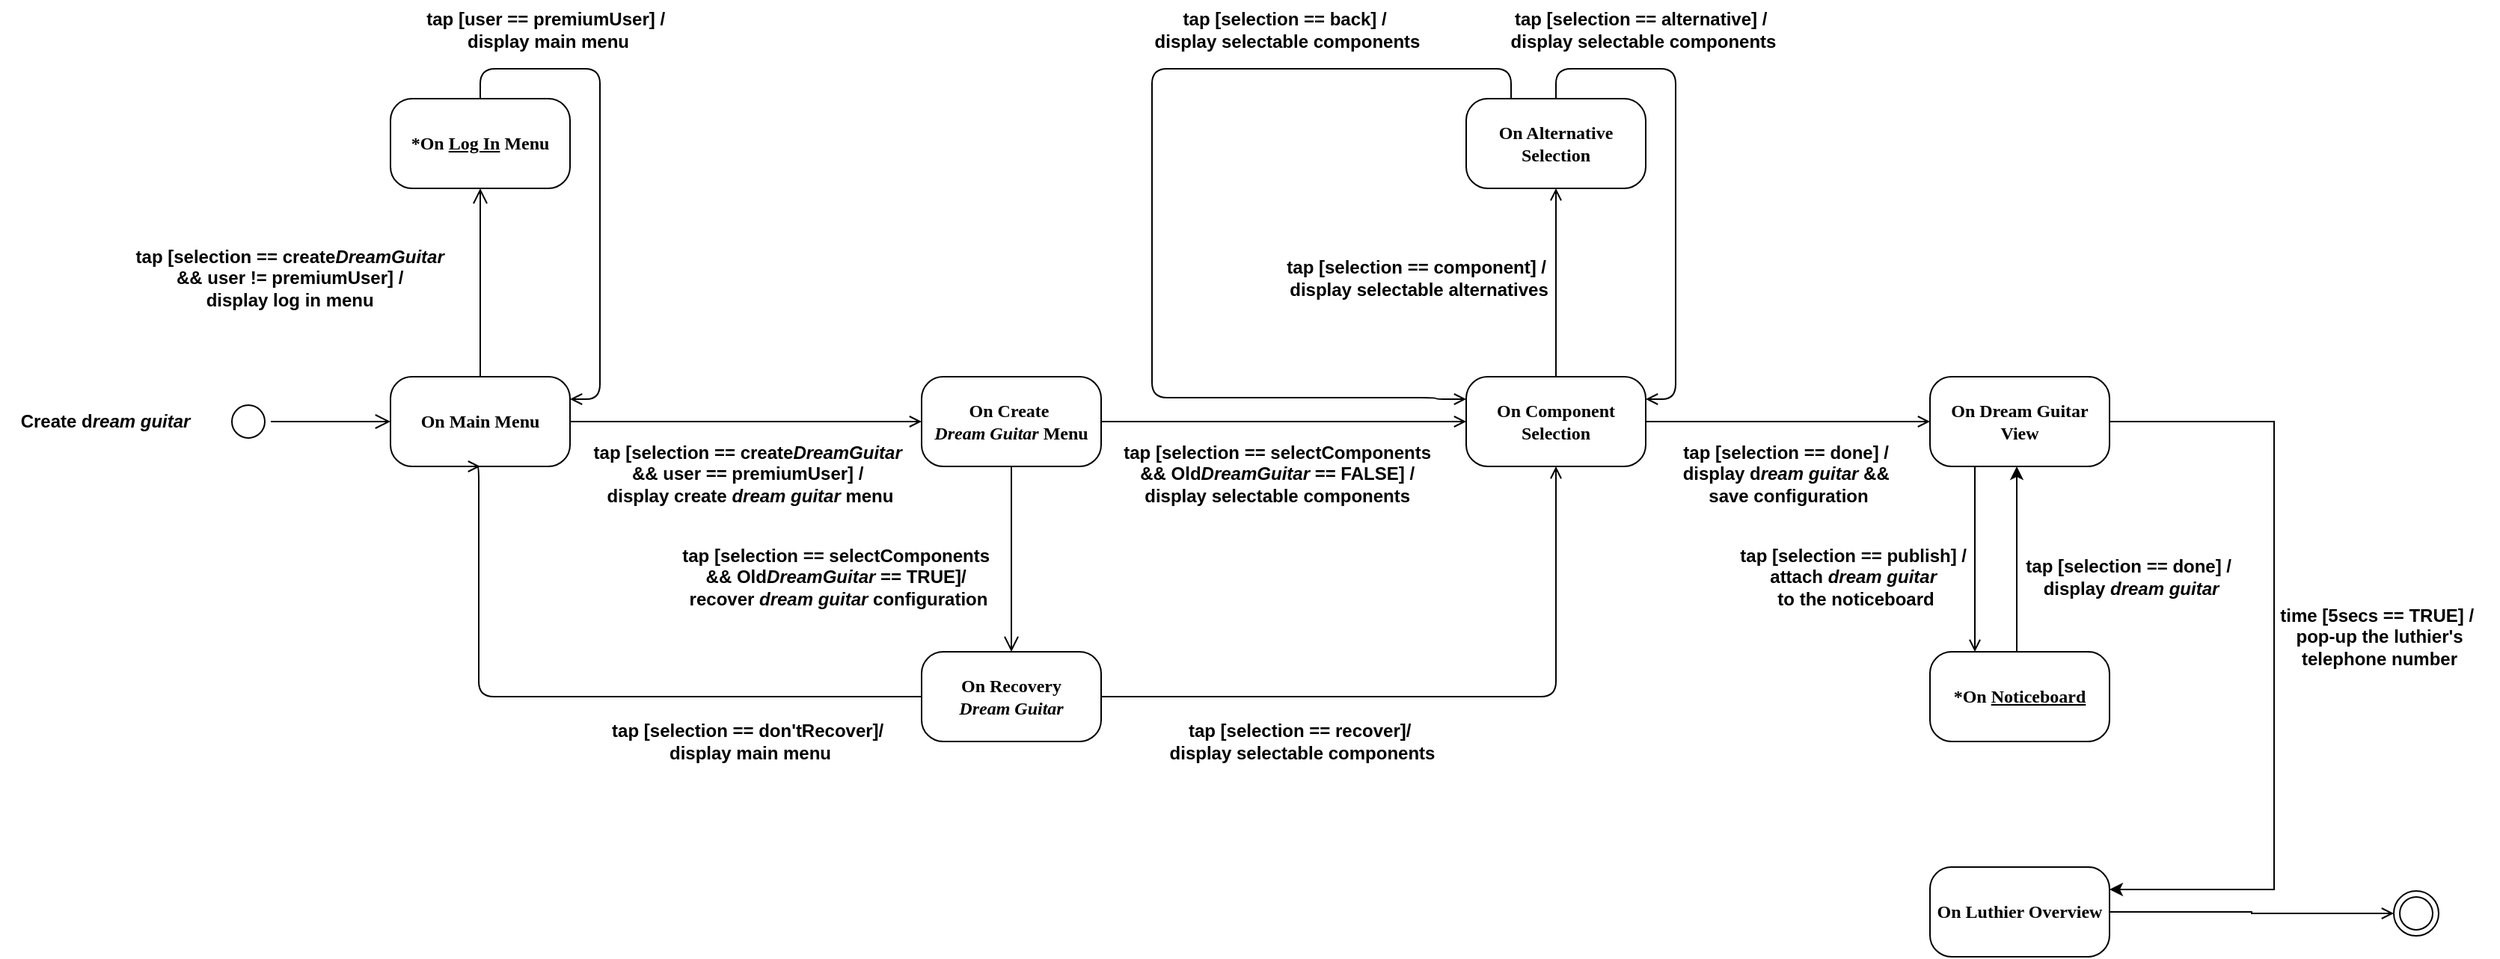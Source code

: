 <mxfile version="25.0.0">
  <diagram name="Page-1" id="58cdce13-f638-feb5-8d6f-7d28b1aa9fa0">
    <mxGraphModel dx="832" dy="422" grid="1" gridSize="10" guides="1" tooltips="1" connect="1" arrows="1" fold="1" page="1" pageScale="1" pageWidth="1700" pageHeight="1100" background="none" math="0" shadow="0">
      <root>
        <mxCell id="0" />
        <mxCell id="1" parent="0" />
        <mxCell id="382b91b5511bd0f7-1" value="" style="ellipse;html=1;shape=startState;rounded=1;shadow=0;comic=0;labelBackgroundColor=none;fontFamily=Verdana;fontSize=12;align=center;direction=south;" parent="1" vertex="1">
          <mxGeometry x="181" y="321" width="30" height="30" as="geometry" />
        </mxCell>
        <mxCell id="5QsQOhjldrLPA7mB9u9R-50" style="edgeStyle=orthogonalEdgeStyle;rounded=0;orthogonalLoop=1;jettySize=auto;html=1;exitX=1;exitY=0.5;exitDx=0;exitDy=0;entryX=0;entryY=0.5;entryDx=0;entryDy=0;endArrow=open;endFill=0;" edge="1" parent="1" source="382b91b5511bd0f7-6" target="5QsQOhjldrLPA7mB9u9R-49">
          <mxGeometry relative="1" as="geometry" />
        </mxCell>
        <mxCell id="382b91b5511bd0f7-6" value="&lt;b&gt;On Main Menu&lt;/b&gt;" style="rounded=1;whiteSpace=wrap;html=1;arcSize=24;shadow=0;comic=0;labelBackgroundColor=none;fontFamily=Verdana;fontSize=12;align=center;" parent="1" vertex="1">
          <mxGeometry x="291" y="306" width="120" height="60" as="geometry" />
        </mxCell>
        <mxCell id="2a3bc250acf0617d-9" style="edgeStyle=orthogonalEdgeStyle;html=1;labelBackgroundColor=none;endArrow=open;endSize=8;fontFamily=Verdana;fontSize=12;align=left;fontColor=default;" parent="1" source="382b91b5511bd0f7-1" target="382b91b5511bd0f7-6" edge="1">
          <mxGeometry relative="1" as="geometry" />
        </mxCell>
        <mxCell id="5QsQOhjldrLPA7mB9u9R-30" style="edgeStyle=orthogonalEdgeStyle;rounded=1;orthogonalLoop=1;jettySize=auto;html=1;entryX=0.5;entryY=1;entryDx=0;entryDy=0;curved=0;endArrow=open;endFill=0;" edge="1" parent="1" source="5QsQOhjldrLPA7mB9u9R-1" target="5QsQOhjldrLPA7mB9u9R-6">
          <mxGeometry relative="1" as="geometry" />
        </mxCell>
        <mxCell id="5QsQOhjldrLPA7mB9u9R-54" style="edgeStyle=orthogonalEdgeStyle;rounded=1;orthogonalLoop=1;jettySize=auto;html=1;exitX=0;exitY=0.5;exitDx=0;exitDy=0;entryX=0.5;entryY=1;entryDx=0;entryDy=0;curved=0;endArrow=open;endFill=0;" edge="1" parent="1" source="5QsQOhjldrLPA7mB9u9R-1" target="382b91b5511bd0f7-6">
          <mxGeometry relative="1" as="geometry">
            <mxPoint x="640" y="520" as="targetPoint" />
            <Array as="points">
              <mxPoint x="350" y="520" />
              <mxPoint x="350" y="366" />
            </Array>
          </mxGeometry>
        </mxCell>
        <mxCell id="5QsQOhjldrLPA7mB9u9R-1" value="&lt;b&gt;On Recovery&lt;/b&gt;&lt;div&gt;&lt;b&gt;&lt;i&gt;Dream Guitar&lt;/i&gt;&lt;/b&gt;&lt;/div&gt;" style="rounded=1;whiteSpace=wrap;html=1;arcSize=24;shadow=0;comic=0;labelBackgroundColor=none;fontFamily=Verdana;fontSize=12;align=center;" vertex="1" parent="1">
          <mxGeometry x="646" y="490" width="120" height="60" as="geometry" />
        </mxCell>
        <mxCell id="5QsQOhjldrLPA7mB9u9R-2" style="edgeStyle=orthogonalEdgeStyle;html=1;labelBackgroundColor=none;endArrow=open;endSize=8;fontFamily=Verdana;fontSize=12;align=left;fontColor=default;exitX=0.5;exitY=1;exitDx=0;exitDy=0;" edge="1" parent="1" target="5QsQOhjldrLPA7mB9u9R-1" source="5QsQOhjldrLPA7mB9u9R-49">
          <mxGeometry relative="1" as="geometry">
            <mxPoint x="411" y="336" as="sourcePoint" />
          </mxGeometry>
        </mxCell>
        <mxCell id="5QsQOhjldrLPA7mB9u9R-3" value="&lt;b&gt;Create d&lt;i style=&quot;&quot;&gt;ream guitar&lt;/i&gt;&lt;/b&gt;" style="text;html=1;align=center;verticalAlign=middle;resizable=0;points=[];autosize=1;strokeColor=none;fillColor=none;labelBackgroundColor=none;" vertex="1" parent="1">
          <mxGeometry x="30" y="321" width="140" height="30" as="geometry" />
        </mxCell>
        <mxCell id="5QsQOhjldrLPA7mB9u9R-44" style="edgeStyle=orthogonalEdgeStyle;rounded=1;orthogonalLoop=1;jettySize=auto;html=1;entryX=1;entryY=0.25;entryDx=0;entryDy=0;exitX=0.5;exitY=0;exitDx=0;exitDy=0;curved=0;endArrow=open;endFill=0;" edge="1" parent="1" source="5QsQOhjldrLPA7mB9u9R-4" target="382b91b5511bd0f7-6">
          <mxGeometry relative="1" as="geometry">
            <Array as="points">
              <mxPoint x="351" y="100" />
              <mxPoint x="431" y="100" />
              <mxPoint x="431" y="321" />
            </Array>
          </mxGeometry>
        </mxCell>
        <mxCell id="5QsQOhjldrLPA7mB9u9R-4" value="&lt;b&gt;*On &lt;u&gt;Log In&lt;/u&gt; Menu&lt;/b&gt;" style="rounded=1;whiteSpace=wrap;html=1;arcSize=24;shadow=0;comic=0;labelBackgroundColor=none;fontFamily=Verdana;fontSize=12;align=center;" vertex="1" parent="1">
          <mxGeometry x="291" y="120" width="120" height="60" as="geometry" />
        </mxCell>
        <mxCell id="5QsQOhjldrLPA7mB9u9R-5" style="edgeStyle=orthogonalEdgeStyle;html=1;labelBackgroundColor=none;endArrow=open;endSize=8;fontFamily=Verdana;fontSize=12;align=left;fontColor=default;entryX=0.5;entryY=1;entryDx=0;entryDy=0;exitX=0.5;exitY=0;exitDx=0;exitDy=0;" edge="1" parent="1" source="382b91b5511bd0f7-6" target="5QsQOhjldrLPA7mB9u9R-4">
          <mxGeometry relative="1" as="geometry">
            <mxPoint x="421" y="346" as="sourcePoint" />
            <mxPoint x="501" y="346" as="targetPoint" />
          </mxGeometry>
        </mxCell>
        <mxCell id="5QsQOhjldrLPA7mB9u9R-24" style="edgeStyle=orthogonalEdgeStyle;rounded=0;orthogonalLoop=1;jettySize=auto;html=1;entryX=0.5;entryY=1;entryDx=0;entryDy=0;endArrow=open;endFill=0;labelBackgroundColor=none;fontColor=default;" edge="1" parent="1" source="5QsQOhjldrLPA7mB9u9R-6" target="5QsQOhjldrLPA7mB9u9R-8">
          <mxGeometry relative="1" as="geometry" />
        </mxCell>
        <mxCell id="5QsQOhjldrLPA7mB9u9R-27" style="edgeStyle=orthogonalEdgeStyle;rounded=0;orthogonalLoop=1;jettySize=auto;html=1;exitX=1;exitY=0.5;exitDx=0;exitDy=0;entryX=0;entryY=0.5;entryDx=0;entryDy=0;endArrow=open;endFill=0;labelBackgroundColor=none;fontColor=default;" edge="1" parent="1" source="5QsQOhjldrLPA7mB9u9R-6" target="5QsQOhjldrLPA7mB9u9R-15">
          <mxGeometry relative="1" as="geometry" />
        </mxCell>
        <mxCell id="5QsQOhjldrLPA7mB9u9R-6" value="&lt;b&gt;On Component Selection&lt;/b&gt;" style="rounded=1;whiteSpace=wrap;html=1;arcSize=24;shadow=0;comic=0;labelBackgroundColor=none;fontFamily=Verdana;fontSize=12;align=center;" vertex="1" parent="1">
          <mxGeometry x="1010" y="306" width="120" height="60" as="geometry" />
        </mxCell>
        <mxCell id="5QsQOhjldrLPA7mB9u9R-36" style="edgeStyle=orthogonalEdgeStyle;rounded=1;orthogonalLoop=1;jettySize=auto;html=1;exitX=0.5;exitY=0;exitDx=0;exitDy=0;entryX=1;entryY=0.25;entryDx=0;entryDy=0;curved=0;endArrow=open;endFill=0;" edge="1" parent="1" source="5QsQOhjldrLPA7mB9u9R-8" target="5QsQOhjldrLPA7mB9u9R-6">
          <mxGeometry relative="1" as="geometry">
            <Array as="points">
              <mxPoint x="1070" y="100" />
              <mxPoint x="1150" y="100" />
              <mxPoint x="1150" y="321" />
            </Array>
          </mxGeometry>
        </mxCell>
        <mxCell id="5QsQOhjldrLPA7mB9u9R-56" style="edgeStyle=orthogonalEdgeStyle;rounded=1;orthogonalLoop=1;jettySize=auto;html=1;exitX=0.25;exitY=0;exitDx=0;exitDy=0;entryX=0;entryY=0.25;entryDx=0;entryDy=0;endArrow=open;endFill=0;curved=0;" edge="1" parent="1" source="5QsQOhjldrLPA7mB9u9R-8" target="5QsQOhjldrLPA7mB9u9R-6">
          <mxGeometry relative="1" as="geometry">
            <Array as="points">
              <mxPoint x="1040" y="100" />
              <mxPoint x="800" y="100" />
              <mxPoint x="800" y="320" />
              <mxPoint x="990" y="320" />
            </Array>
          </mxGeometry>
        </mxCell>
        <mxCell id="5QsQOhjldrLPA7mB9u9R-8" value="&lt;b&gt;On Alternative Selection&lt;/b&gt;" style="rounded=1;whiteSpace=wrap;html=1;arcSize=24;shadow=0;comic=0;labelBackgroundColor=none;fontFamily=Verdana;fontSize=12;align=center;" vertex="1" parent="1">
          <mxGeometry x="1010" y="120" width="120" height="60" as="geometry" />
        </mxCell>
        <mxCell id="5QsQOhjldrLPA7mB9u9R-58" style="edgeStyle=orthogonalEdgeStyle;rounded=0;orthogonalLoop=1;jettySize=auto;html=1;exitX=0.5;exitY=1;exitDx=0;exitDy=0;entryX=0.5;entryY=0;entryDx=0;entryDy=0;endArrow=open;endFill=0;" edge="1" parent="1">
          <mxGeometry relative="1" as="geometry">
            <mxPoint x="1350" y="366" as="sourcePoint" />
            <mxPoint x="1350" y="490" as="targetPoint" />
          </mxGeometry>
        </mxCell>
        <mxCell id="5QsQOhjldrLPA7mB9u9R-59" style="edgeStyle=orthogonalEdgeStyle;rounded=0;orthogonalLoop=1;jettySize=auto;html=1;exitX=1;exitY=0.5;exitDx=0;exitDy=0;entryX=1;entryY=0.25;entryDx=0;entryDy=0;" edge="1" parent="1" source="5QsQOhjldrLPA7mB9u9R-15" target="5QsQOhjldrLPA7mB9u9R-20">
          <mxGeometry relative="1" as="geometry">
            <Array as="points">
              <mxPoint x="1550" y="336" />
              <mxPoint x="1550" y="649" />
            </Array>
          </mxGeometry>
        </mxCell>
        <mxCell id="5QsQOhjldrLPA7mB9u9R-15" value="&lt;b&gt;On Dream Guitar View&lt;/b&gt;" style="rounded=1;whiteSpace=wrap;html=1;arcSize=24;shadow=0;comic=0;labelBackgroundColor=none;fontFamily=Verdana;fontSize=12;align=center;" vertex="1" parent="1">
          <mxGeometry x="1320" y="306" width="120" height="60" as="geometry" />
        </mxCell>
        <mxCell id="5QsQOhjldrLPA7mB9u9R-61" style="edgeStyle=orthogonalEdgeStyle;rounded=0;orthogonalLoop=1;jettySize=auto;html=1;exitX=0.75;exitY=0;exitDx=0;exitDy=0;entryX=0.75;entryY=1;entryDx=0;entryDy=0;" edge="1" parent="1">
          <mxGeometry relative="1" as="geometry">
            <mxPoint x="1378" y="490" as="sourcePoint" />
            <mxPoint x="1378" y="366" as="targetPoint" />
          </mxGeometry>
        </mxCell>
        <mxCell id="5QsQOhjldrLPA7mB9u9R-18" value="&lt;b&gt;*On &lt;u&gt;Noticeboard&lt;/u&gt;&lt;/b&gt;" style="rounded=1;whiteSpace=wrap;html=1;arcSize=24;shadow=0;comic=0;labelBackgroundColor=none;fontFamily=Verdana;fontSize=12;align=center;" vertex="1" parent="1">
          <mxGeometry x="1320" y="490" width="120" height="60" as="geometry" />
        </mxCell>
        <mxCell id="5QsQOhjldrLPA7mB9u9R-20" value="&lt;b&gt;On Luthier Overview&lt;/b&gt;" style="rounded=1;whiteSpace=wrap;html=1;arcSize=24;shadow=0;comic=0;labelBackgroundColor=none;fontFamily=Verdana;fontSize=12;align=center;" vertex="1" parent="1">
          <mxGeometry x="1320" y="634" width="120" height="60" as="geometry" />
        </mxCell>
        <mxCell id="5QsQOhjldrLPA7mB9u9R-28" value="" style="ellipse;html=1;shape=endState;labelBackgroundColor=none;" vertex="1" parent="1">
          <mxGeometry x="1630" y="650" width="30" height="30" as="geometry" />
        </mxCell>
        <mxCell id="5QsQOhjldrLPA7mB9u9R-29" style="edgeStyle=orthogonalEdgeStyle;rounded=0;orthogonalLoop=1;jettySize=auto;html=1;endArrow=open;endFill=0;exitX=1;exitY=0.5;exitDx=0;exitDy=0;labelBackgroundColor=none;fontColor=default;" edge="1" parent="1" source="5QsQOhjldrLPA7mB9u9R-20" target="5QsQOhjldrLPA7mB9u9R-28">
          <mxGeometry relative="1" as="geometry">
            <mxPoint x="1440" y="665" as="sourcePoint" />
            <mxPoint x="1251" y="665" as="targetPoint" />
          </mxGeometry>
        </mxCell>
        <mxCell id="5QsQOhjldrLPA7mB9u9R-33" value="&lt;b&gt;tap [selection == create&lt;i&gt;DreamGuitar&lt;/i&gt;&amp;nbsp;&lt;/b&gt;&lt;div&gt;&lt;b&gt;&amp;amp;&amp;amp;&amp;nbsp;&lt;/b&gt;&lt;b style=&quot;background-color: initial;&quot;&gt;user == premiumUser] &lt;/b&gt;&lt;b style=&quot;background-color: initial;&quot;&gt;/&amp;nbsp;&lt;/b&gt;&lt;div&gt;&lt;div&gt;&lt;b&gt;display create &lt;i&gt;dream guitar&lt;/i&gt; menu&lt;/b&gt;&lt;/div&gt;&lt;/div&gt;&lt;/div&gt;" style="text;html=1;align=center;verticalAlign=middle;resizable=0;points=[];autosize=1;strokeColor=none;fillColor=none;" vertex="1" parent="1">
          <mxGeometry x="416" y="341" width="230" height="60" as="geometry" />
        </mxCell>
        <mxCell id="5QsQOhjldrLPA7mB9u9R-34" value="&lt;b&gt;tap [selection == component] /&amp;nbsp;&lt;/b&gt;&lt;div&gt;&lt;b&gt;display&amp;nbsp;&lt;/b&gt;&lt;span style=&quot;background-color: initial;&quot;&gt;&lt;b&gt;selectable&amp;nbsp;&lt;/b&gt;&lt;/span&gt;&lt;b style=&quot;background-color: initial;&quot;&gt;alternatives&lt;/b&gt;&lt;/div&gt;" style="text;html=1;align=center;verticalAlign=middle;resizable=0;points=[];autosize=1;strokeColor=none;fillColor=none;" vertex="1" parent="1">
          <mxGeometry x="878" y="220" width="200" height="40" as="geometry" />
        </mxCell>
        <mxCell id="5QsQOhjldrLPA7mB9u9R-35" value="&lt;b&gt;tap [selection == alternative] /&amp;nbsp;&lt;/b&gt;&lt;div&gt;&lt;b&gt;display&amp;nbsp;&lt;/b&gt;&lt;span style=&quot;background-color: initial;&quot;&gt;&lt;b&gt;selectable&amp;nbsp;&lt;/b&gt;&lt;/span&gt;&lt;b style=&quot;background-color: initial;&quot;&gt;components&lt;/b&gt;&lt;/div&gt;" style="text;html=1;align=center;verticalAlign=middle;resizable=0;points=[];autosize=1;strokeColor=none;fillColor=none;" vertex="1" parent="1">
          <mxGeometry x="1028" y="54" width="200" height="40" as="geometry" />
        </mxCell>
        <mxCell id="5QsQOhjldrLPA7mB9u9R-37" value="&lt;b&gt;tap [selection == done] /&amp;nbsp;&lt;/b&gt;&lt;div&gt;&lt;b&gt;display d&lt;i&gt;ream guitar &lt;/i&gt;&amp;amp;&amp;amp;&amp;nbsp;&lt;/b&gt;&lt;/div&gt;&lt;div&gt;&lt;b&gt;save configuration&lt;/b&gt;&lt;/div&gt;" style="text;html=1;align=center;verticalAlign=middle;resizable=0;points=[];autosize=1;strokeColor=none;fillColor=none;" vertex="1" parent="1">
          <mxGeometry x="1145" y="341" width="160" height="60" as="geometry" />
        </mxCell>
        <mxCell id="5QsQOhjldrLPA7mB9u9R-38" value="&lt;b&gt;tap [selection == publish] /&amp;nbsp;&lt;/b&gt;&lt;div&gt;&lt;b&gt;attach&amp;nbsp;&lt;i&gt;dream guitar&amp;nbsp;&lt;/i&gt;&lt;/b&gt;&lt;/div&gt;&lt;div&gt;&lt;b&gt;to the noticeboard&lt;/b&gt;&lt;/div&gt;" style="text;html=1;align=center;verticalAlign=middle;resizable=0;points=[];autosize=1;strokeColor=none;fillColor=none;" vertex="1" parent="1">
          <mxGeometry x="1180" y="410" width="180" height="60" as="geometry" />
        </mxCell>
        <mxCell id="5QsQOhjldrLPA7mB9u9R-41" value="&lt;b&gt;tap [selection == done] /&amp;nbsp;&lt;/b&gt;&lt;div&gt;&lt;b&gt;display &lt;i&gt;dream guitar&lt;/i&gt;&lt;/b&gt;&lt;/div&gt;" style="text;html=1;align=center;verticalAlign=middle;resizable=0;points=[];autosize=1;strokeColor=none;fillColor=none;" vertex="1" parent="1">
          <mxGeometry x="1374" y="420" width="160" height="40" as="geometry" />
        </mxCell>
        <mxCell id="5QsQOhjldrLPA7mB9u9R-45" value="&lt;b&gt;tap [user == premiumUser] /&amp;nbsp;&lt;/b&gt;&lt;div&gt;&lt;b&gt;display main menu&lt;/b&gt;&lt;/div&gt;" style="text;html=1;align=center;verticalAlign=middle;resizable=0;points=[];autosize=1;strokeColor=none;fillColor=none;" vertex="1" parent="1">
          <mxGeometry x="301" y="54" width="190" height="40" as="geometry" />
        </mxCell>
        <mxCell id="5QsQOhjldrLPA7mB9u9R-47" value="&lt;b&gt;tap [&lt;/b&gt;&lt;b&gt;selection == selectComponents&amp;nbsp;&lt;br&gt;&lt;/b&gt;&lt;b style=&quot;background-color: initial;&quot;&gt;&amp;amp;&amp;amp;&amp;nbsp;&lt;/b&gt;&lt;b style=&quot;background-color: initial;&quot;&gt;Old&lt;i&gt;DreamGuitar&amp;nbsp;&lt;/i&gt;== TRUE&lt;/b&gt;&lt;b&gt;]&lt;/b&gt;&lt;b style=&quot;background-color: initial;&quot;&gt;/&amp;nbsp;&lt;/b&gt;&lt;div&gt;&lt;b&gt;recover &lt;i&gt;dream guitar &lt;/i&gt;configuration&lt;/b&gt;&lt;/div&gt;" style="text;html=1;align=center;verticalAlign=middle;resizable=0;points=[];autosize=1;strokeColor=none;fillColor=none;" vertex="1" parent="1">
          <mxGeometry x="475" y="410" width="230" height="60" as="geometry" />
        </mxCell>
        <mxCell id="5QsQOhjldrLPA7mB9u9R-48" value="&lt;b&gt;tap [selection == create&lt;i&gt;DreamGuitar&lt;/i&gt;&amp;nbsp;&lt;/b&gt;&lt;div&gt;&lt;b&gt;&amp;amp;&amp;amp;&amp;nbsp;&lt;/b&gt;&lt;b style=&quot;background-color: initial;&quot;&gt;user != premiumUser] &lt;/b&gt;&lt;b style=&quot;background-color: initial;&quot;&gt;/&amp;nbsp;&lt;/b&gt;&lt;div&gt;&lt;div&gt;&lt;b style=&quot;background-color: initial;&quot;&gt;display log in menu&lt;/b&gt;&lt;b style=&quot;background-color: initial;&quot;&gt;&amp;nbsp;&lt;/b&gt;&lt;/div&gt;&lt;/div&gt;&lt;/div&gt;" style="text;html=1;align=center;verticalAlign=middle;resizable=0;points=[];autosize=1;strokeColor=none;fillColor=none;" vertex="1" parent="1">
          <mxGeometry x="110" y="210" width="230" height="60" as="geometry" />
        </mxCell>
        <mxCell id="5QsQOhjldrLPA7mB9u9R-51" style="edgeStyle=orthogonalEdgeStyle;rounded=0;orthogonalLoop=1;jettySize=auto;html=1;exitX=1;exitY=0.5;exitDx=0;exitDy=0;entryX=0;entryY=0.5;entryDx=0;entryDy=0;endArrow=open;endFill=0;" edge="1" parent="1" source="5QsQOhjldrLPA7mB9u9R-49" target="5QsQOhjldrLPA7mB9u9R-6">
          <mxGeometry relative="1" as="geometry" />
        </mxCell>
        <mxCell id="5QsQOhjldrLPA7mB9u9R-49" value="&lt;b&gt;On Create&amp;nbsp;&lt;/b&gt;&lt;div&gt;&lt;b&gt;&lt;i&gt;Dream Guitar &lt;/i&gt;Menu&lt;/b&gt;&lt;/div&gt;" style="rounded=1;whiteSpace=wrap;html=1;arcSize=24;shadow=0;comic=0;labelBackgroundColor=none;fontFamily=Verdana;fontSize=12;align=center;" vertex="1" parent="1">
          <mxGeometry x="646" y="306" width="120" height="60" as="geometry" />
        </mxCell>
        <mxCell id="5QsQOhjldrLPA7mB9u9R-52" value="&lt;b&gt;tap [&lt;/b&gt;&lt;b&gt;selection == selectComponents&amp;nbsp;&lt;br&gt;&lt;/b&gt;&lt;b style=&quot;background-color: initial;&quot;&gt;&amp;amp;&amp;amp;&amp;nbsp;&lt;/b&gt;&lt;b style=&quot;background-color: initial;&quot;&gt;Old&lt;i&gt;DreamGuitar &lt;/i&gt;== FALSE&lt;/b&gt;&lt;b style=&quot;background-color: initial;&quot;&gt;] &lt;/b&gt;&lt;b style=&quot;background-color: initial;&quot;&gt;/&amp;nbsp;&lt;/b&gt;&lt;div&gt;&lt;div&gt;&lt;div&gt;&lt;b&gt;display&amp;nbsp;&lt;/b&gt;&lt;span style=&quot;background-color: initial;&quot;&gt;&lt;b&gt;selectable&amp;nbsp;&lt;/b&gt;&lt;/span&gt;&lt;b style=&quot;background-color: initial;&quot;&gt;components&amp;nbsp;&lt;/b&gt;&lt;/div&gt;&lt;/div&gt;&lt;/div&gt;" style="text;html=1;align=center;verticalAlign=middle;resizable=0;points=[];autosize=1;strokeColor=none;fillColor=none;" vertex="1" parent="1">
          <mxGeometry x="770" y="341" width="230" height="60" as="geometry" />
        </mxCell>
        <mxCell id="5QsQOhjldrLPA7mB9u9R-53" value="&lt;b&gt;tap [&lt;/b&gt;&lt;b&gt;selection == recover&lt;/b&gt;&lt;b&gt;]&lt;/b&gt;&lt;b style=&quot;background-color: initial;&quot;&gt;/&amp;nbsp;&lt;/b&gt;&lt;div&gt;&lt;b&gt;display&amp;nbsp;&lt;/b&gt;&lt;span style=&quot;background-color: initial;&quot;&gt;&lt;b&gt;selectable&amp;nbsp;&lt;/b&gt;&lt;/span&gt;&lt;b style=&quot;background-color: initial;&quot;&gt;components&lt;/b&gt;&lt;/div&gt;" style="text;html=1;align=center;verticalAlign=middle;resizable=0;points=[];autosize=1;strokeColor=none;fillColor=none;" vertex="1" parent="1">
          <mxGeometry x="800" y="530" width="200" height="40" as="geometry" />
        </mxCell>
        <mxCell id="5QsQOhjldrLPA7mB9u9R-55" value="&lt;b&gt;tap [&lt;/b&gt;&lt;b&gt;selection == don&#39;tRecover&lt;/b&gt;&lt;b&gt;]&lt;/b&gt;&lt;b style=&quot;background-color: initial;&quot;&gt;/&amp;nbsp;&lt;/b&gt;&lt;div&gt;&lt;b&gt;display main menu&lt;/b&gt;&lt;/div&gt;" style="text;html=1;align=center;verticalAlign=middle;resizable=0;points=[];autosize=1;strokeColor=none;fillColor=none;" vertex="1" parent="1">
          <mxGeometry x="426" y="530" width="210" height="40" as="geometry" />
        </mxCell>
        <mxCell id="5QsQOhjldrLPA7mB9u9R-57" value="&lt;b&gt;tap [selection == back] /&amp;nbsp;&lt;/b&gt;&lt;div&gt;&lt;b&gt;display&amp;nbsp;&lt;/b&gt;&lt;span style=&quot;background-color: initial;&quot;&gt;&lt;b&gt;selectable&amp;nbsp;&lt;/b&gt;&lt;/span&gt;&lt;b style=&quot;background-color: initial;&quot;&gt;components&lt;/b&gt;&lt;/div&gt;" style="text;html=1;align=center;verticalAlign=middle;resizable=0;points=[];autosize=1;strokeColor=none;fillColor=none;" vertex="1" parent="1">
          <mxGeometry x="790" y="54" width="200" height="40" as="geometry" />
        </mxCell>
        <mxCell id="5QsQOhjldrLPA7mB9u9R-60" value="&lt;b&gt;time [5secs == TRUE] /&amp;nbsp;&lt;/b&gt;&lt;div&gt;&lt;b&gt;pop-up the luthier&#39;s&lt;/b&gt;&lt;/div&gt;&lt;div&gt;&lt;b&gt;telephone number&lt;/b&gt;&lt;/div&gt;" style="text;html=1;align=center;verticalAlign=middle;resizable=0;points=[];autosize=1;strokeColor=none;fillColor=none;" vertex="1" parent="1">
          <mxGeometry x="1540" y="450" width="160" height="60" as="geometry" />
        </mxCell>
      </root>
    </mxGraphModel>
  </diagram>
</mxfile>
